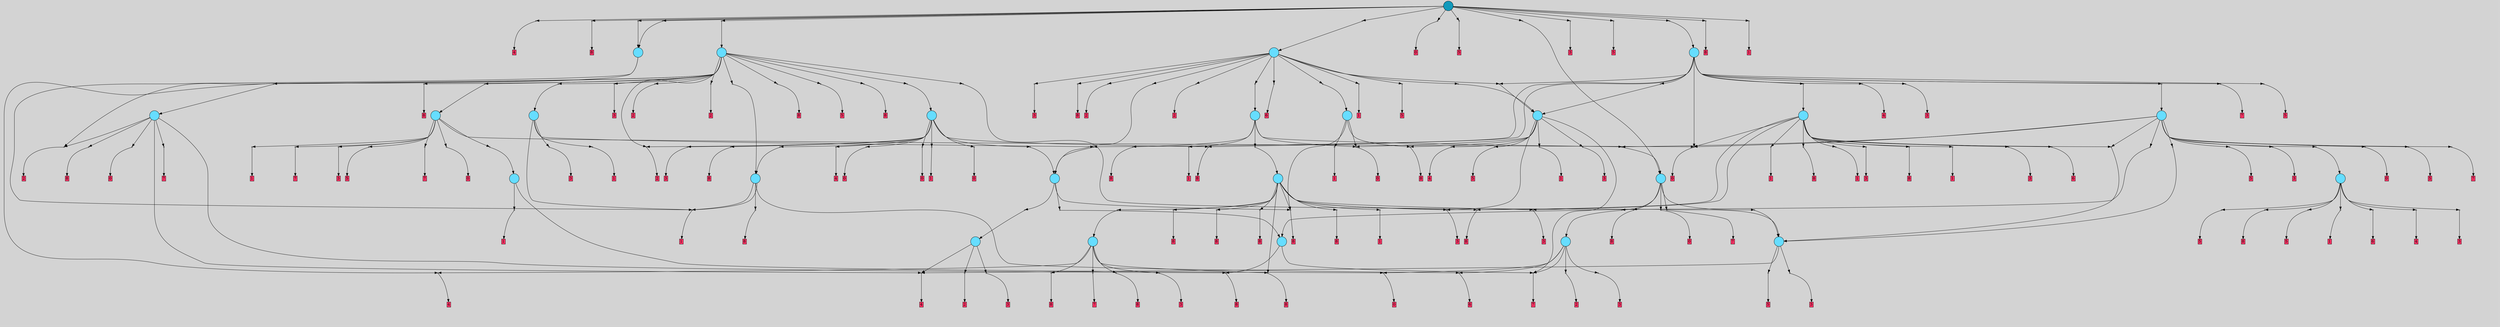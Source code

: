 // File exported with GEGELATI v1.3.1
// On the 2024-04-13 11:03:10
// With the File::TPGGraphDotExporter
digraph{
	graph[pad = "0.212, 0.055" bgcolor = lightgray]
	node[shape=circle style = filled label = ""]
		T0 [fillcolor="#66ddff"]
		T1 [fillcolor="#66ddff"]
		T2 [fillcolor="#66ddff"]
		T3 [fillcolor="#66ddff"]
		T7 [fillcolor="#66ddff"]
		T110 [fillcolor="#66ddff"]
		T132 [fillcolor="#66ddff"]
		T195 [fillcolor="#66ddff"]
		T266 [fillcolor="#66ddff"]
		T307 [fillcolor="#66ddff"]
		T418 [fillcolor="#66ddff"]
		T585 [fillcolor="#66ddff"]
		T698 [fillcolor="#66ddff"]
		T859 [fillcolor="#66ddff"]
		T874 [fillcolor="#66ddff"]
		T879 [fillcolor="#66ddff"]
		T1093 [fillcolor="#66ddff"]
		T1104 [fillcolor="#66ddff"]
		T1190 [fillcolor="#66ddff"]
		T1414 [fillcolor="#66ddff"]
		T1466 [fillcolor="#66ddff"]
		T1867 [fillcolor="#66ddff"]
		T2031 [fillcolor="#66ddff"]
		T2369 [fillcolor="#66ddff"]
		T2447 [fillcolor="#1199bb"]
		P38162 [fillcolor="#cccccc" shape=point] //
		I38162 [shape=box style=invis label="2|5&4|2#1|6&#92;n6|3&2|4#1|2&#92;n3|7&4|7#1|0&#92;n2|4&3|7#2|7&#92;n1|0&2|2#1|5&#92;n1|5&4|2#1|1&#92;n2|0&3|3#0|1&#92;n0|4&4|3#2|1&#92;n2|3&0|7#4|3&#92;n6|5&3|1#3|5&#92;n"]
		P38162 -> I38162[style=invis]
		A27004 [fillcolor="#ff3366" shape=box margin=0.03 width=0 height=0 label="0"]
		T0 -> P38162 -> A27004
		P38163 [fillcolor="#cccccc" shape=point] //
		I38163 [shape=box style=invis label="3|5&1|7#1|0&#92;n0|0&2|5#2|6&#92;n"]
		P38163 -> I38163[style=invis]
		A27005 [fillcolor="#ff3366" shape=box margin=0.03 width=0 height=0 label="1"]
		T0 -> P38163 -> A27005
		P38164 [fillcolor="#cccccc" shape=point] //
		I38164 [shape=box style=invis label="2|4&2|3#4|0&#92;n3|4&3|7#3|3&#92;n1|3&3|6#2|3&#92;n3|3&1|0#3|0&#92;n1|5&2|3#4|5&#92;n5|3&3|1#4|7&#92;n0|6&0|0#4|5&#92;n"]
		P38164 -> I38164[style=invis]
		A27006 [fillcolor="#ff3366" shape=box margin=0.03 width=0 height=0 label="1"]
		T1 -> P38164 -> A27006
		P38165 [fillcolor="#cccccc" shape=point] //
		I38165 [shape=box style=invis label="3|4&2|4#1|7&#92;n1|3&1|3#4|7&#92;n"]
		P38165 -> I38165[style=invis]
		A27007 [fillcolor="#ff3366" shape=box margin=0.03 width=0 height=0 label="2"]
		T1 -> P38165 -> A27007
		P38166 [fillcolor="#cccccc" shape=point] //
		I38166 [shape=box style=invis label="2|4&0|1#1|7&#92;n1|0&2|2#1|3&#92;n6|0&2|0#4|1&#92;n1|2&4|0#2|0&#92;n5|7&2|0#1|7&#92;n6|2&2|1#3|0&#92;n4|0&3|6#1|6&#92;n0|0&2|3#0|4&#92;n"]
		P38166 -> I38166[style=invis]
		A27008 [fillcolor="#ff3366" shape=box margin=0.03 width=0 height=0 label="2"]
		T2 -> P38166 -> A27008
		P38167 [fillcolor="#cccccc" shape=point] //
		I38167 [shape=box style=invis label="2|3&2|2#4|6&#92;n6|0&2|3#4|0&#92;n"]
		P38167 -> I38167[style=invis]
		A27009 [fillcolor="#ff3366" shape=box margin=0.03 width=0 height=0 label="3"]
		T2 -> P38167 -> A27009
		P38168 [fillcolor="#cccccc" shape=point] //
		I38168 [shape=box style=invis label="6|7&2|4#2|1&#92;n4|3&1|1#1|5&#92;n5|6&3|3#0|4&#92;n5|7&4|6#4|6&#92;n0|7&0|7#3|5&#92;n"]
		P38168 -> I38168[style=invis]
		A27010 [fillcolor="#ff3366" shape=box margin=0.03 width=0 height=0 label="3"]
		T3 -> P38168 -> A27010
		P38169 [fillcolor="#cccccc" shape=point] //
		I38169 [shape=box style=invis label="3|5&2|5#2|1&#92;n5|6&4|1#0|3&#92;n"]
		P38169 -> I38169[style=invis]
		A27011 [fillcolor="#ff3366" shape=box margin=0.03 width=0 height=0 label="4"]
		T3 -> P38169 -> A27011
		P38170 [fillcolor="#cccccc" shape=point] //
		I38170 [shape=box style=invis label="6|3&3|1#4|6&#92;n0|5&1|6#3|5&#92;n0|5&0|3#3|4&#92;n2|1&2|2#1|6&#92;n0|0&1|1#2|0&#92;n3|3&1|1#2|7&#92;n"]
		P38170 -> I38170[style=invis]
		A27012 [fillcolor="#ff3366" shape=box margin=0.03 width=0 height=0 label="7"]
		T7 -> P38170 -> A27012
		P38171 [fillcolor="#cccccc" shape=point] //
		I38171 [shape=box style=invis label="5|0&0|4#3|6&#92;n1|4&1|3#2|6&#92;n5|6&2|0#0|4&#92;n1|6&1|2#1|1&#92;n6|3&3|7#3|1&#92;n4|4&3|0#0|1&#92;n5|1&1|6#3|7&#92;n6|4&4|2#3|2&#92;n4|5&1|1#4|6&#92;n"]
		P38171 -> I38171[style=invis]
		A27013 [fillcolor="#ff3366" shape=box margin=0.03 width=0 height=0 label="8"]
		T7 -> P38171 -> A27013
		T2 -> P38169
		P38172 [fillcolor="#cccccc" shape=point] //
		I38172 [shape=box style=invis label="5|2&4|4#3|1&#92;n4|3&1|5#1|6&#92;n6|2&1|1#3|7&#92;n4|5&3|1#0|1&#92;n2|5&2|6#3|5&#92;n"]
		P38172 -> I38172[style=invis]
		A27014 [fillcolor="#ff3366" shape=box margin=0.03 width=0 height=0 label="5"]
		T3 -> P38172 -> A27014
		P38173 [fillcolor="#cccccc" shape=point] //
		I38173 [shape=box style=invis label="6|6&4|7#0|1&#92;n1|5&2|5#1|0&#92;n1|1&3|4#1|6&#92;n6|3&1|3#0|6&#92;n"]
		P38173 -> I38173[style=invis]
		A27015 [fillcolor="#ff3366" shape=box margin=0.03 width=0 height=0 label="6"]
		T110 -> P38173 -> A27015
		T110 -> P38164
		P38174 [fillcolor="#cccccc" shape=point] //
		I38174 [shape=box style=invis label="5|0&0|4#3|6&#92;n1|4&1|3#2|6&#92;n1|6&1|2#1|1&#92;n5|6&2|0#0|4&#92;n6|3&3|7#3|1&#92;n4|4&3|0#0|1&#92;n1|1&1|6#3|7&#92;n6|4&4|2#3|2&#92;n6|1&3|2#2|6&#92;n4|5&1|1#4|6&#92;n"]
		P38174 -> I38174[style=invis]
		A27016 [fillcolor="#ff3366" shape=box margin=0.03 width=0 height=0 label="8"]
		T110 -> P38174 -> A27016
		T110 -> P38164
		P38175 [fillcolor="#cccccc" shape=point] //
		I38175 [shape=box style=invis label="3|5&2|2#4|3&#92;n0|4&3|7#0|7&#92;n3|0&3|5#4|5&#92;n2|2&0|6#4|5&#92;n0|1&1|6#3|0&#92;n1|5&4|3#1|2&#92;n"]
		P38175 -> I38175[style=invis]
		A27017 [fillcolor="#ff3366" shape=box margin=0.03 width=0 height=0 label="8"]
		T132 -> P38175 -> A27017
		P38176 [fillcolor="#cccccc" shape=point] //
		I38176 [shape=box style=invis label="2|7&2|1#4|6&#92;n3|6&2|7#2|1&#92;n2|0&0|0#3|0&#92;n0|6&1|2#4|2&#92;n1|1&1|6#2|1&#92;n5|1&1|5#4|4&#92;n"]
		P38176 -> I38176[style=invis]
		A27018 [fillcolor="#ff3366" shape=box margin=0.03 width=0 height=0 label="0"]
		T132 -> P38176 -> A27018
		P38177 [fillcolor="#cccccc" shape=point] //
		I38177 [shape=box style=invis label="6|2&2|0#3|7&#92;n2|4&2|3#0|6&#92;n4|7&0|5#1|4&#92;n4|5&3|4#0|5&#92;n3|1&3|7#0|3&#92;n6|2&3|2#0|2&#92;n2|4&0|3#1|3&#92;n1|2&2|2#0|4&#92;n6|3&0|1#0|6&#92;n4|7&2|3#3|7&#92;n"]
		P38177 -> I38177[style=invis]
		A27019 [fillcolor="#ff3366" shape=box margin=0.03 width=0 height=0 label="7"]
		T132 -> P38177 -> A27019
		T132 -> P38169
		T132 -> P38165
		T132 -> P38171
		T195 -> P38173
		T195 -> P38162
		P38178 [fillcolor="#cccccc" shape=point] //
		I38178 [shape=box style=invis label="1|7&2|4#2|1&#92;n3|6&4|2#4|6&#92;n6|3&3|5#3|0&#92;n4|7&3|6#4|3&#92;n4|0&1|4#2|1&#92;n3|3&0|5#4|5&#92;n2|6&4|3#4|3&#92;n"]
		P38178 -> I38178[style=invis]
		A27020 [fillcolor="#ff3366" shape=box margin=0.03 width=0 height=0 label="3"]
		T195 -> P38178 -> A27020
		P38179 [fillcolor="#cccccc" shape=point] //
		I38179 [shape=box style=invis label="5|7&2|0#1|7&#92;n1|0&2|2#1|3&#92;n6|0&2|0#4|1&#92;n1|2&4|0#2|0&#92;n2|4&0|1#1|7&#92;n0|2&2|1#3|0&#92;n0|0&2|3#0|4&#92;n"]
		P38179 -> I38179[style=invis]
		A27021 [fillcolor="#ff3366" shape=box margin=0.03 width=0 height=0 label="2"]
		T195 -> P38179 -> A27021
		T195 -> P38170
		P38180 [fillcolor="#cccccc" shape=point] //
		I38180 [shape=box style=invis label="4|4&2|4#3|4&#92;n1|2&2|7#2|6&#92;n0|5&1|3#3|4&#92;n6|2&2|2#3|3&#92;n4|4&3|2#4|6&#92;n4|5&0|2#4|1&#92;n5|0&4|2#1|4&#92;n2|7&2|5#1|6&#92;n"]
		P38180 -> I38180[style=invis]
		A27022 [fillcolor="#ff3366" shape=box margin=0.03 width=0 height=0 label="7"]
		T266 -> P38180 -> A27022
		P38181 [fillcolor="#cccccc" shape=point] //
		I38181 [shape=box style=invis label="4|5&1|1#4|6&#92;n1|4&1|3#0|6&#92;n5|6&2|0#0|4&#92;n4|1&1|4#0|7&#92;n5|0&0|4#3|6&#92;n6|3&3|7#3|1&#92;n4|4&3|0#0|1&#92;n5|1&4|6#3|7&#92;n6|4&4|2#3|2&#92;n1|6&1|2#1|1&#92;n"]
		P38181 -> I38181[style=invis]
		A27023 [fillcolor="#ff3366" shape=box margin=0.03 width=0 height=0 label="8"]
		T266 -> P38181 -> A27023
		P38182 [fillcolor="#cccccc" shape=point] //
		I38182 [shape=box style=invis label="5|3&2|7#1|4&#92;n1|3&1|3#4|1&#92;n3|6&4|4#4|6&#92;n5|5&3|0#2|4&#92;n3|3&3|0#4|7&#92;n"]
		P38182 -> I38182[style=invis]
		A27024 [fillcolor="#ff3366" shape=box margin=0.03 width=0 height=0 label="4"]
		T266 -> P38182 -> A27024
		P38183 [fillcolor="#cccccc" shape=point] //
		I38183 [shape=box style=invis label="6|7&2|4#2|1&#92;n0|7&0|7#3|5&#92;n4|3&1|1#1|5&#92;n5|7&4|6#4|6&#92;n5|0&3|4#0|2&#92;n5|1&2|7#1|3&#92;n"]
		P38183 -> I38183[style=invis]
		A27025 [fillcolor="#ff3366" shape=box margin=0.03 width=0 height=0 label="3"]
		T266 -> P38183 -> A27025
		P38184 [fillcolor="#cccccc" shape=point] //
		I38184 [shape=box style=invis label="5|0&0|4#3|6&#92;n1|4&1|3#2|6&#92;n1|0&2|4#0|4&#92;n1|6&1|0#1|1&#92;n6|3&3|7#3|1&#92;n4|4&3|0#0|1&#92;n5|6&2|0#0|4&#92;n5|1&1|6#3|7&#92;n6|4&4|2#3|2&#92;n4|5&1|1#4|6&#92;n"]
		P38184 -> I38184[style=invis]
		A27026 [fillcolor="#ff3366" shape=box margin=0.03 width=0 height=0 label="8"]
		T266 -> P38184 -> A27026
		P38185 [fillcolor="#cccccc" shape=point] //
		I38185 [shape=box style=invis label="6|3&3|7#3|1&#92;n1|4&1|3#2|6&#92;n5|6&2|0#0|4&#92;n1|6&1|2#1|3&#92;n5|0&0|4#3|6&#92;n4|4&3|0#0|1&#92;n5|1&1|6#3|7&#92;n6|4&4|2#3|2&#92;n4|5&1|1#4|6&#92;n"]
		P38185 -> I38185[style=invis]
		A27027 [fillcolor="#ff3366" shape=box margin=0.03 width=0 height=0 label="8"]
		T266 -> P38185 -> A27027
		P38186 [fillcolor="#cccccc" shape=point] //
		I38186 [shape=box style=invis label="3|5&2|1#4|3&#92;n0|4&3|7#0|7&#92;n0|1&4|3#4|2&#92;n3|0&3|5#4|5&#92;n0|1&1|6#3|0&#92;n2|2&0|6#4|5&#92;n1|5&4|3#1|2&#92;n"]
		P38186 -> I38186[style=invis]
		A27028 [fillcolor="#ff3366" shape=box margin=0.03 width=0 height=0 label="8"]
		T307 -> P38186 -> A27028
		P38187 [fillcolor="#cccccc" shape=point] //
		I38187 [shape=box style=invis label="0|6&1|2#4|3&#92;n3|6&2|7#2|1&#92;n2|0&0|0#3|0&#92;n2|7&2|1#4|6&#92;n1|1&1|6#2|1&#92;n"]
		P38187 -> I38187[style=invis]
		T307 -> P38187 -> T7
		P38188 [fillcolor="#cccccc" shape=point] //
		I38188 [shape=box style=invis label="6|3&2|4#3|0&#92;n4|2&2|7#2|1&#92;n4|3&4|6#0|1&#92;n4|4&2|3#3|2&#92;n5|0&4|5#3|7&#92;n3|2&2|2#1|4&#92;n3|7&4|1#4|2&#92;n6|6&0|4#3|4&#92;n"]
		P38188 -> I38188[style=invis]
		T307 -> P38188 -> T2
		P38189 [fillcolor="#cccccc" shape=point] //
		I38189 [shape=box style=invis label="3|6&1|6#4|4&#92;n3|5&0|3#1|1&#92;n4|1&3|4#1|4&#92;n6|4&2|5#3|6&#92;n6|7&1|6#4|6&#92;n0|1&4|4#4|0&#92;n0|0&3|1#4|7&#92;n3|4&0|4#2|5&#92;n5|5&2|7#3|7&#92;n"]
		P38189 -> I38189[style=invis]
		A27029 [fillcolor="#ff3366" shape=box margin=0.03 width=0 height=0 label="3"]
		T418 -> P38189 -> A27029
		P38190 [fillcolor="#cccccc" shape=point] //
		I38190 [shape=box style=invis label="5|7&2|1#0|7&#92;n2|0&2|1#1|5&#92;n"]
		P38190 -> I38190[style=invis]
		T418 -> P38190 -> T307
		T418 -> P38164
		P38191 [fillcolor="#cccccc" shape=point] //
		I38191 [shape=box style=invis label="3|7&1|2#0|4&#92;n0|6&0|4#0|0&#92;n0|3&4|5#4|2&#92;n6|7&0|5#1|7&#92;n1|0&1|6#1|3&#92;n0|2&1|6#3|3&#92;n4|5&4|7#4|6&#92;n4|2&3|2#4|4&#92;n"]
		P38191 -> I38191[style=invis]
		A27030 [fillcolor="#ff3366" shape=box margin=0.03 width=0 height=0 label="1"]
		T418 -> P38191 -> A27030
		P38192 [fillcolor="#cccccc" shape=point] //
		I38192 [shape=box style=invis label="0|0&1|2#4|2&#92;n2|5&4|5#1|3&#92;n2|0&0|0#3|0&#92;n3|6&2|7#2|1&#92;n3|5&2|5#3|3&#92;n2|7&2|1#4|6&#92;n1|1&2|6#1|1&#92;n5|1&1|5#4|4&#92;n"]
		P38192 -> I38192[style=invis]
		A27031 [fillcolor="#ff3366" shape=box margin=0.03 width=0 height=0 label="0"]
		T585 -> P38192 -> A27031
		T585 -> P38186
		P38193 [fillcolor="#cccccc" shape=point] //
		I38193 [shape=box style=invis label="2|4&2|3#4|0&#92;n6|7&2|4#4|1&#92;n3|4&3|7#3|3&#92;n1|1&3|6#2|3&#92;n1|5&2|3#4|5&#92;n3|3&1|0#3|0&#92;n5|3&3|1#4|7&#92;n0|6&0|0#4|5&#92;n"]
		P38193 -> I38193[style=invis]
		A27032 [fillcolor="#ff3366" shape=box margin=0.03 width=0 height=0 label="1"]
		T585 -> P38193 -> A27032
		P38194 [fillcolor="#cccccc" shape=point] //
		I38194 [shape=box style=invis label="1|2&2|3#2|6&#92;n1|2&3|4#0|4&#92;n6|3&1|7#0|1&#92;n0|4&1|2#2|7&#92;n6|0&0|7#3|5&#92;n6|3&3|3#2|1&#92;n2|6&3|5#0|6&#92;n6|3&1|2#2|7&#92;n"]
		P38194 -> I38194[style=invis]
		A27033 [fillcolor="#ff3366" shape=box margin=0.03 width=0 height=0 label="8"]
		T585 -> P38194 -> A27033
		T698 -> P38192
		T698 -> P38194
		P38195 [fillcolor="#cccccc" shape=point] //
		I38195 [shape=box style=invis label="0|2&2|1#0|0&#92;n1|0&4|5#4|1&#92;n"]
		P38195 -> I38195[style=invis]
		A27034 [fillcolor="#ff3366" shape=box margin=0.03 width=0 height=0 label="4"]
		T698 -> P38195 -> A27034
		P38196 [fillcolor="#cccccc" shape=point] //
		I38196 [shape=box style=invis label="1|5&3|1#0|1&#92;n5|2&4|4#2|1&#92;n5|0&4|4#4|4&#92;n3|2&2|6#3|2&#92;n6|2&1|1#3|7&#92;n"]
		P38196 -> I38196[style=invis]
		A27035 [fillcolor="#ff3366" shape=box margin=0.03 width=0 height=0 label="5"]
		T698 -> P38196 -> A27035
		T698 -> P38170
		P38197 [fillcolor="#cccccc" shape=point] //
		I38197 [shape=box style=invis label="2|3&2|2#4|6&#92;n6|0&3|5#1|4&#92;n"]
		P38197 -> I38197[style=invis]
		A27036 [fillcolor="#ff3366" shape=box margin=0.03 width=0 height=0 label="3"]
		T698 -> P38197 -> A27036
		P38198 [fillcolor="#cccccc" shape=point] //
		I38198 [shape=box style=invis label="4|0&2|5#3|2&#92;n5|3&3|1#4|7&#92;n1|5&2|3#4|5&#92;n1|3&3|6#2|3&#92;n3|3&4|0#3|0&#92;n3|4&3|7#3|3&#92;n2|4&1|3#4|0&#92;n0|6&0|0#4|5&#92;n"]
		P38198 -> I38198[style=invis]
		A27037 [fillcolor="#ff3366" shape=box margin=0.03 width=0 height=0 label="1"]
		T698 -> P38198 -> A27037
		P38199 [fillcolor="#cccccc" shape=point] //
		I38199 [shape=box style=invis label="6|1&2|3#3|0&#92;n3|0&3|2#4|6&#92;n2|3&2|5#4|6&#92;n"]
		P38199 -> I38199[style=invis]
		A27038 [fillcolor="#ff3366" shape=box margin=0.03 width=0 height=0 label="3"]
		T698 -> P38199 -> A27038
		P38200 [fillcolor="#cccccc" shape=point] //
		I38200 [shape=box style=invis label="3|5&2|1#4|3&#92;n0|0&1|2#2|3&#92;n0|1&4|3#4|2&#92;n2|0&3|5#2|5&#92;n0|3&0|4#3|3&#92;n3|2&0|6#4|5&#92;n1|5&4|3#1|2&#92;n"]
		P38200 -> I38200[style=invis]
		T859 -> P38200 -> T3
		P38201 [fillcolor="#cccccc" shape=point] //
		I38201 [shape=box style=invis label="1|0&4|2#3|6&#92;n1|6&2|1#4|0&#92;n0|1&4|3#4|0&#92;n4|1&3|7#0|7&#92;n0|3&4|6#3|0&#92;n1|3&3|2#1|2&#92;n1|2&2|1#0|3&#92;n5|5&0|3#3|2&#92;n"]
		P38201 -> I38201[style=invis]
		A27039 [fillcolor="#ff3366" shape=box margin=0.03 width=0 height=0 label="8"]
		T859 -> P38201 -> A27039
		P38202 [fillcolor="#cccccc" shape=point] //
		I38202 [shape=box style=invis label="4|6&1|1#2|6&#92;n1|0&2|3#2|7&#92;n0|1&2|3#4|0&#92;n"]
		P38202 -> I38202[style=invis]
		T859 -> P38202 -> T195
		P38203 [fillcolor="#cccccc" shape=point] //
		I38203 [shape=box style=invis label="2|5&4|2#1|6&#92;n6|3&2|0#1|2&#92;n2|0&3|3#0|1&#92;n1|4&3|7#2|7&#92;n1|0&2|2#1|5&#92;n1|5&4|2#1|1&#92;n3|7&4|7#1|0&#92;n0|4&4|3#2|1&#92;n6|5&3|1#3|5&#92;n2|3&0|7#4|3&#92;n"]
		P38203 -> I38203[style=invis]
		A27040 [fillcolor="#ff3366" shape=box margin=0.03 width=0 height=0 label="0"]
		T859 -> P38203 -> A27040
		P38204 [fillcolor="#cccccc" shape=point] //
		I38204 [shape=box style=invis label="5|1&0|3#0|1&#92;n2|4&0|3#1|3&#92;n0|3&0|5#4|5&#92;n3|0&0|6#2|5&#92;n6|2&2|0#3|7&#92;n3|0&3|7#0|3&#92;n2|2&2|5#1|5&#92;n4|7&2|2#1|1&#92;n4|7&2|0#2|2&#92;n6|2&3|6#4|2&#92;n"]
		P38204 -> I38204[style=invis]
		A27041 [fillcolor="#ff3366" shape=box margin=0.03 width=0 height=0 label="7"]
		T859 -> P38204 -> A27041
		P38205 [fillcolor="#cccccc" shape=point] //
		I38205 [shape=box style=invis label="0|0&2|3#4|0&#92;n2|3&0|4#0|7&#92;n"]
		P38205 -> I38205[style=invis]
		A27042 [fillcolor="#ff3366" shape=box margin=0.03 width=0 height=0 label="3"]
		T874 -> P38205 -> A27042
		P38206 [fillcolor="#cccccc" shape=point] //
		I38206 [shape=box style=invis label="5|2&4|4#3|1&#92;n6|0&3|2#1|7&#92;n2|5&2|6#2|5&#92;n"]
		P38206 -> I38206[style=invis]
		A27043 [fillcolor="#ff3366" shape=box margin=0.03 width=0 height=0 label="5"]
		T874 -> P38206 -> A27043
		P38207 [fillcolor="#cccccc" shape=point] //
		I38207 [shape=box style=invis label="0|1&4|3#3|2&#92;n0|0&4|6#3|0&#92;n4|2&2|6#0|1&#92;n1|5&1|5#1|2&#92;n"]
		P38207 -> I38207[style=invis]
		A27044 [fillcolor="#ff3366" shape=box margin=0.03 width=0 height=0 label="8"]
		T874 -> P38207 -> A27044
		P38208 [fillcolor="#cccccc" shape=point] //
		I38208 [shape=box style=invis label="4|7&4|2#0|6&#92;n5|6&0|5#4|0&#92;n3|7&3|7#3|4&#92;n3|5&3|2#4|6&#92;n5|5&4|2#0|4&#92;n4|6&4|5#2|3&#92;n"]
		P38208 -> I38208[style=invis]
		A27045 [fillcolor="#ff3366" shape=box margin=0.03 width=0 height=0 label="5"]
		T874 -> P38208 -> A27045
		P38209 [fillcolor="#cccccc" shape=point] //
		I38209 [shape=box style=invis label="3|2&1|7#3|2&#92;n2|0&4|4#4|2&#92;n0|0&0|7#0|0&#92;n"]
		P38209 -> I38209[style=invis]
		A27046 [fillcolor="#ff3366" shape=box margin=0.03 width=0 height=0 label="1"]
		T874 -> P38209 -> A27046
		P38210 [fillcolor="#cccccc" shape=point] //
		I38210 [shape=box style=invis label="1|4&1|1#0|1&#92;n4|5&3|0#2|5&#92;n0|6&2|6#0|6&#92;n4|0&0|5#2|2&#92;n1|7&4|5#2|3&#92;n3|6&2|6#3|3&#92;n"]
		P38210 -> I38210[style=invis]
		A27047 [fillcolor="#ff3366" shape=box margin=0.03 width=0 height=0 label="6"]
		T874 -> P38210 -> A27047
		P38211 [fillcolor="#cccccc" shape=point] //
		I38211 [shape=box style=invis label="0|0&4|3#2|4&#92;n1|2&0|2#0|2&#92;n6|2&2|3#0|0&#92;n"]
		P38211 -> I38211[style=invis]
		A27048 [fillcolor="#ff3366" shape=box margin=0.03 width=0 height=0 label="4"]
		T874 -> P38211 -> A27048
		P38212 [fillcolor="#cccccc" shape=point] //
		I38212 [shape=box style=invis label="0|3&1|2#3|1&#92;n2|1&0|4#3|3&#92;n5|5&0|5#2|0&#92;n1|0&0|2#4|1&#92;n6|3&0|1#4|2&#92;n0|5&4|0#3|1&#92;n1|5&4|4#4|7&#92;n0|6&4|2#4|5&#92;n0|3&4|7#4|3&#92;n6|3&2|1#3|5&#92;n"]
		P38212 -> I38212[style=invis]
		A27049 [fillcolor="#ff3366" shape=box margin=0.03 width=0 height=0 label="8"]
		T879 -> P38212 -> A27049
		P38213 [fillcolor="#cccccc" shape=point] //
		I38213 [shape=box style=invis label="0|6&0|0#4|2&#92;n5|3&3|1#4|7&#92;n1|4&4|2#2|0&#92;n2|5&2|4#0|2&#92;n3|0&3|3#4|6&#92;n4|4&3|7#3|3&#92;n4|5&3|6#4|0&#92;n6|6&2|2#3|6&#92;n3|3&3|0#3|0&#92;n"]
		P38213 -> I38213[style=invis]
		A27050 [fillcolor="#ff3366" shape=box margin=0.03 width=0 height=0 label="1"]
		T879 -> P38213 -> A27050
		P38214 [fillcolor="#cccccc" shape=point] //
		I38214 [shape=box style=invis label="3|5&2|1#4|3&#92;n2|0&3|5#4|5&#92;n0|1&4|3#4|2&#92;n3|2&0|6#4|5&#92;n0|3&0|4#3|3&#92;n0|3&1|3#2|1&#92;n1|5&4|3#1|2&#92;n"]
		P38214 -> I38214[style=invis]
		T879 -> P38214 -> T266
		T879 -> P38186
		P38215 [fillcolor="#cccccc" shape=point] //
		I38215 [shape=box style=invis label="1|4&1|3#2|6&#92;n5|0&0|4#3|6&#92;n1|6&1|2#1|1&#92;n6|3&3|7#3|1&#92;n4|4&3|0#0|1&#92;n5|1&1|6#3|7&#92;n6|4&4|2#3|2&#92;n4|5&1|1#1|6&#92;n"]
		P38215 -> I38215[style=invis]
		A27051 [fillcolor="#ff3366" shape=box margin=0.03 width=0 height=0 label="8"]
		T879 -> P38215 -> A27051
		P38216 [fillcolor="#cccccc" shape=point] //
		I38216 [shape=box style=invis label="6|7&3|2#0|6&#92;n4|0&2|0#1|0&#92;n2|0&2|6#0|0&#92;n4|0&2|2#3|0&#92;n3|4&4|2#4|6&#92;n"]
		P38216 -> I38216[style=invis]
		A27052 [fillcolor="#ff3366" shape=box margin=0.03 width=0 height=0 label="3"]
		T879 -> P38216 -> A27052
		P38217 [fillcolor="#cccccc" shape=point] //
		I38217 [shape=box style=invis label="1|6&1|3#1|1&#92;n4|6&0|4#0|1&#92;n1|4&1|3#2|6&#92;n5|0&0|4#3|6&#92;n4|1&1|4#0|7&#92;n5|6&2|0#0|4&#92;n6|3&3|7#3|1&#92;n4|4&3|0#0|1&#92;n5|1&4|6#3|7&#92;n6|4&4|2#3|2&#92;n"]
		P38217 -> I38217[style=invis]
		A27053 [fillcolor="#ff3366" shape=box margin=0.03 width=0 height=0 label="8"]
		T879 -> P38217 -> A27053
		P38218 [fillcolor="#cccccc" shape=point] //
		I38218 [shape=box style=invis label="5|6&2|0#0|6&#92;n4|5&1|1#4|1&#92;n5|1&1|6#3|7&#92;n1|2&1|2#4|4&#92;n6|0&2|4#0|0&#92;n1|0&4|7#0|2&#92;n6|4&4|2#3|2&#92;n4|6&1|2#1|1&#92;n0|5&2|3#0|7&#92;n6|3&3|7#3|1&#92;n"]
		P38218 -> I38218[style=invis]
		A27054 [fillcolor="#ff3366" shape=box margin=0.03 width=0 height=0 label="8"]
		T879 -> P38218 -> A27054
		T879 -> P38184
		T879 -> P38197
		P38219 [fillcolor="#cccccc" shape=point] //
		I38219 [shape=box style=invis label="5|0&0|0#3|6&#92;n1|4&1|3#2|6&#92;n5|6&2|0#0|4&#92;n6|3&3|7#3|1&#92;n1|6&1|2#1|1&#92;n5|1&1|6#3|7&#92;n6|4&4|2#3|2&#92;n4|5&1|1#4|6&#92;n"]
		P38219 -> I38219[style=invis]
		A27055 [fillcolor="#ff3366" shape=box margin=0.03 width=0 height=0 label="8"]
		T879 -> P38219 -> A27055
		T1093 -> P38192
		P38220 [fillcolor="#cccccc" shape=point] //
		I38220 [shape=box style=invis label="1|7&4|5#2|1&#92;n0|0&0|5#2|2&#92;n3|6&2|6#3|3&#92;n1|4&1|1#0|1&#92;n0|0&2|5#4|0&#92;n"]
		P38220 -> I38220[style=invis]
		T1093 -> P38220 -> T859
		P38221 [fillcolor="#cccccc" shape=point] //
		I38221 [shape=box style=invis label="2|0&3|5#4|5&#92;n2|4&1|5#0|0&#92;n2|2&4|1#0|5&#92;n0|5&1|4#1|1&#92;n2|5&4|3#1|2&#92;n6|2&4|2#4|1&#92;n1|4&1|7#3|5&#92;n"]
		P38221 -> I38221[style=invis]
		A27056 [fillcolor="#ff3366" shape=box margin=0.03 width=0 height=0 label="8"]
		T1093 -> P38221 -> A27056
		P38222 [fillcolor="#cccccc" shape=point] //
		I38222 [shape=box style=invis label="2|0&4|6#3|5&#92;n5|1&0|3#4|1&#92;n6|5&4|6#1|1&#92;n"]
		P38222 -> I38222[style=invis]
		T1093 -> P38222 -> T879
		P38223 [fillcolor="#cccccc" shape=point] //
		I38223 [shape=box style=invis label="1|7&3|6#2|3&#92;n1|1&0|5#3|7&#92;n5|0&3|1#3|7&#92;n3|3&1|7#1|6&#92;n0|0&4|7#2|6&#92;n"]
		P38223 -> I38223[style=invis]
		A27057 [fillcolor="#ff3366" shape=box margin=0.03 width=0 height=0 label="1"]
		T1093 -> P38223 -> A27057
		P38224 [fillcolor="#cccccc" shape=point] //
		I38224 [shape=box style=invis label="2|0&2|1#2|5&#92;n"]
		P38224 -> I38224[style=invis]
		T1104 -> P38224 -> T307
		P38225 [fillcolor="#cccccc" shape=point] //
		I38225 [shape=box style=invis label="0|2&3|6#4|1&#92;n0|5&4|2#3|4&#92;n0|0&0|7#2|2&#92;n2|2&3|7#4|0&#92;n5|6&4|1#0|7&#92;n"]
		P38225 -> I38225[style=invis]
		A27058 [fillcolor="#ff3366" shape=box margin=0.03 width=0 height=0 label="2"]
		T1104 -> P38225 -> A27058
		P38226 [fillcolor="#cccccc" shape=point] //
		I38226 [shape=box style=invis label="4|3&4|1#1|1&#92;n4|1&1|7#4|1&#92;n0|4&1|0#3|3&#92;n0|3&3|3#2|7&#92;n2|3&2|7#0|5&#92;n2|0&4|3#3|2&#92;n"]
		P38226 -> I38226[style=invis]
		A27059 [fillcolor="#ff3366" shape=box margin=0.03 width=0 height=0 label="3"]
		T1104 -> P38226 -> A27059
		P38227 [fillcolor="#cccccc" shape=point] //
		I38227 [shape=box style=invis label="4|4&3|0#0|1&#92;n1|4&1|3#0|6&#92;n5|6&2|0#0|4&#92;n6|3&3|7#3|1&#92;n5|0&0|4#3|6&#92;n6|5&4|2#3|2&#92;n4|5&1|1#2|6&#92;n5|1&2|6#0|6&#92;n"]
		P38227 -> I38227[style=invis]
		A27060 [fillcolor="#ff3366" shape=box margin=0.03 width=0 height=0 label="8"]
		T1104 -> P38227 -> A27060
		P38228 [fillcolor="#cccccc" shape=point] //
		I38228 [shape=box style=invis label="0|0&2|1#4|2&#92;n2|1&4|2#0|3&#92;n4|0&3|4#1|0&#92;n"]
		P38228 -> I38228[style=invis]
		A27061 [fillcolor="#ff3366" shape=box margin=0.03 width=0 height=0 label="4"]
		T1104 -> P38228 -> A27061
		P38229 [fillcolor="#cccccc" shape=point] //
		I38229 [shape=box style=invis label="0|6&1|2#4|2&#92;n3|6&2|7#1|1&#92;n2|0&3|0#3|0&#92;n2|7&2|1#4|6&#92;n0|6&1|0#3|5&#92;n3|3&1|7#1|6&#92;n1|1&1|6#2|1&#92;n"]
		P38229 -> I38229[style=invis]
		A27062 [fillcolor="#ff3366" shape=box margin=0.03 width=0 height=0 label="0"]
		T1104 -> P38229 -> A27062
		P38230 [fillcolor="#cccccc" shape=point] //
		I38230 [shape=box style=invis label="6|3&3|3#1|7&#92;n1|4&2|7#4|4&#92;n0|0&1|6#0|6&#92;n"]
		P38230 -> I38230[style=invis]
		A27063 [fillcolor="#ff3366" shape=box margin=0.03 width=0 height=0 label="0"]
		T1104 -> P38230 -> A27063
		P38231 [fillcolor="#cccccc" shape=point] //
		I38231 [shape=box style=invis label="3|5&2|2#4|7&#92;n3|1&0|1#3|5&#92;n1|0&4|1#3|6&#92;n1|3&2|2#0|0&#92;n1|1&2|2#1|5&#92;n1|4&2|0#2|3&#92;n1|3&3|2#1|2&#92;n1|6&2|4#4|5&#92;n0|0&4|6#2|7&#92;n"]
		P38231 -> I38231[style=invis]
		A27064 [fillcolor="#ff3366" shape=box margin=0.03 width=0 height=0 label="8"]
		T1104 -> P38231 -> A27064
		P38232 [fillcolor="#cccccc" shape=point] //
		I38232 [shape=box style=invis label="5|1&1|3#1|2&#92;n1|7&3|6#2|3&#92;n5|0&3|1#3|7&#92;n0|5&4|7#2|6&#92;n1|1&0|5#2|7&#92;n"]
		P38232 -> I38232[style=invis]
		A27065 [fillcolor="#ff3366" shape=box margin=0.03 width=0 height=0 label="1"]
		T1104 -> P38232 -> A27065
		P38233 [fillcolor="#cccccc" shape=point] //
		I38233 [shape=box style=invis label="0|1&1|0#3|5&#92;n2|5&4|2#1|6&#92;n6|3&2|1#1|2&#92;n3|7&4|7#1|0&#92;n2|4&3|7#2|7&#92;n1|0&2|2#1|5&#92;n1|5&4|2#1|1&#92;n0|4&4|3#2|1&#92;n2|0&3|3#0|1&#92;n2|3&0|7#4|6&#92;n"]
		P38233 -> I38233[style=invis]
		A27066 [fillcolor="#ff3366" shape=box margin=0.03 width=0 height=0 label="0"]
		T1104 -> P38233 -> A27066
		P38234 [fillcolor="#cccccc" shape=point] //
		I38234 [shape=box style=invis label="1|0&4|2#3|6&#92;n3|0&3|3#3|7&#92;n1|6&2|1#4|0&#92;n0|1&4|3#4|0&#92;n0|3&3|6#3|0&#92;n2|1&3|7#0|7&#92;n3|5&2|1#4|3&#92;n1|3&3|1#1|2&#92;n"]
		P38234 -> I38234[style=invis]
		T1104 -> P38234 -> T110
		P38235 [fillcolor="#cccccc" shape=point] //
		I38235 [shape=box style=invis label="6|5&0|1#1|4&#92;n2|7&2|5#1|6&#92;n4|4&4|3#0|0&#92;n4|4&3|2#4|1&#92;n6|7&0|5#0|5&#92;n0|5&0|4#2|0&#92;n0|0&0|2#2|3&#92;n0|6&1|3#3|1&#92;n6|2&2|2#3|3&#92;n"]
		P38235 -> I38235[style=invis]
		A27067 [fillcolor="#ff3366" shape=box margin=0.03 width=0 height=0 label="7"]
		T1190 -> P38235 -> A27067
		P38236 [fillcolor="#cccccc" shape=point] //
		I38236 [shape=box style=invis label="4|3&0|1#1|5&#92;n5|7&4|6#4|6&#92;n0|4&1|0#3|3&#92;n0|3&2|7#0|5&#92;n2|0&4|3#3|2&#92;n"]
		P38236 -> I38236[style=invis]
		A27068 [fillcolor="#ff3366" shape=box margin=0.03 width=0 height=0 label="3"]
		T1190 -> P38236 -> A27068
		P38237 [fillcolor="#cccccc" shape=point] //
		I38237 [shape=box style=invis label="5|0&0|4#1|6&#92;n1|4&1|3#4|6&#92;n6|4&4|2#3|2&#92;n1|6&1|2#1|1&#92;n5|6&2|0#0|4&#92;n4|4&3|0#0|1&#92;n5|1&1|6#3|7&#92;n0|0&1|4#1|2&#92;n6|3&3|7#3|1&#92;n"]
		P38237 -> I38237[style=invis]
		T1190 -> P38237 -> T0
		P38238 [fillcolor="#cccccc" shape=point] //
		I38238 [shape=box style=invis label="6|3&1|4#0|0&#92;n3|2&2|1#2|6&#92;n5|0&4|4#2|7&#92;n0|6&2|5#2|7&#92;n5|0&1|6#0|7&#92;n"]
		P38238 -> I38238[style=invis]
		A27069 [fillcolor="#ff3366" shape=box margin=0.03 width=0 height=0 label="5"]
		T1190 -> P38238 -> A27069
		P38239 [fillcolor="#cccccc" shape=point] //
		I38239 [shape=box style=invis label="0|0&1|2#4|2&#92;n2|0&0|0#3|0&#92;n2|5&4|5#1|3&#92;n3|6&2|6#2|1&#92;n3|5&2|5#3|3&#92;n2|7&2|1#4|6&#92;n1|1&2|6#1|1&#92;n5|1&1|5#4|4&#92;n"]
		P38239 -> I38239[style=invis]
		A27070 [fillcolor="#ff3366" shape=box margin=0.03 width=0 height=0 label="0"]
		T1190 -> P38239 -> A27070
		P38240 [fillcolor="#cccccc" shape=point] //
		I38240 [shape=box style=invis label="3|1&1|7#4|7&#92;n6|6&3|2#1|2&#92;n5|0&4|7#4|6&#92;n"]
		P38240 -> I38240[style=invis]
		A27071 [fillcolor="#ff3366" shape=box margin=0.03 width=0 height=0 label="0"]
		T1190 -> P38240 -> A27071
		P38241 [fillcolor="#cccccc" shape=point] //
		I38241 [shape=box style=invis label="1|1&3|4#3|4&#92;n5|1&1|3#1|2&#92;n1|1&0|5#2|7&#92;n0|5&4|7#2|6&#92;n5|0&3|1#3|6&#92;n"]
		P38241 -> I38241[style=invis]
		A27072 [fillcolor="#ff3366" shape=box margin=0.03 width=0 height=0 label="1"]
		T1190 -> P38241 -> A27072
		P38242 [fillcolor="#cccccc" shape=point] //
		I38242 [shape=box style=invis label="6|3&3|1#4|6&#92;n0|0&1|1#2|0&#92;n0|5&0|3#3|4&#92;n1|7&3|1#1|4&#92;n0|5&1|2#3|5&#92;n3|3&1|1#2|7&#92;n"]
		P38242 -> I38242[style=invis]
		A27073 [fillcolor="#ff3366" shape=box margin=0.03 width=0 height=0 label="7"]
		T1190 -> P38242 -> A27073
		P38243 [fillcolor="#cccccc" shape=point] //
		I38243 [shape=box style=invis label="1|6&1|2#1|1&#92;n1|4&1|3#2|6&#92;n5|6&2|0#0|3&#92;n5|0&0|6#3|6&#92;n6|3&3|7#3|1&#92;n1|6&4|3#2|2&#92;n4|5&1|1#4|6&#92;n5|1&1|6#3|7&#92;n6|4&4|2#3|2&#92;n4|4&3|0#0|1&#92;n"]
		P38243 -> I38243[style=invis]
		A27074 [fillcolor="#ff3366" shape=box margin=0.03 width=0 height=0 label="8"]
		T1414 -> P38243 -> A27074
		P38244 [fillcolor="#cccccc" shape=point] //
		I38244 [shape=box style=invis label="5|4&0|5#0|3&#92;n0|0&4|4#4|3&#92;n1|3&1|1#2|3&#92;n0|2&0|0#0|5&#92;n0|2&1|7#3|1&#92;n4|0&0|0#1|3&#92;n3|7&4|7#3|1&#92;n0|2&2|4#4|0&#92;n"]
		P38244 -> I38244[style=invis]
		A27075 [fillcolor="#ff3366" shape=box margin=0.03 width=0 height=0 label="1"]
		T1414 -> P38244 -> A27075
		P38245 [fillcolor="#cccccc" shape=point] //
		I38245 [shape=box style=invis label="0|1&4|3#4|2&#92;n3|5&2|1#4|3&#92;n2|0&3|5#4|5&#92;n3|2&0|6#4|5&#92;n0|3&0|4#3|3&#92;n1|5&3|3#1|2&#92;n"]
		P38245 -> I38245[style=invis]
		T1414 -> P38245 -> T3
		P38246 [fillcolor="#cccccc" shape=point] //
		I38246 [shape=box style=invis label="2|0&2|6#0|0&#92;n6|1&4|0#3|2&#92;n3|6&0|2#4|3&#92;n4|0&2|2#4|0&#92;n"]
		P38246 -> I38246[style=invis]
		A27076 [fillcolor="#ff3366" shape=box margin=0.03 width=0 height=0 label="3"]
		T1414 -> P38246 -> A27076
		P38247 [fillcolor="#cccccc" shape=point] //
		I38247 [shape=box style=invis label="1|5&2|5#1|0&#92;n6|6&4|7#3|2&#92;n5|0&3|4#4|7&#92;n6|5&4|5#1|2&#92;n1|1&3|7#1|6&#92;n"]
		P38247 -> I38247[style=invis]
		A27077 [fillcolor="#ff3366" shape=box margin=0.03 width=0 height=0 label="6"]
		T1414 -> P38247 -> A27077
		P38248 [fillcolor="#cccccc" shape=point] //
		I38248 [shape=box style=invis label="6|2&2|5#2|1&#92;n1|5&2|3#4|5&#92;n5|3&3|6#0|7&#92;n1|5&3|6#3|0&#92;n5|6&4|5#4|1&#92;n3|4&3|7#1|3&#92;n4|0&2|1#2|0&#92;n3|2&1|0#3|5&#92;n"]
		P38248 -> I38248[style=invis]
		A27078 [fillcolor="#ff3366" shape=box margin=0.03 width=0 height=0 label="1"]
		T1414 -> P38248 -> A27078
		T1414 -> P38217
		T1414 -> P38216
		P38249 [fillcolor="#cccccc" shape=point] //
		I38249 [shape=box style=invis label="0|1&1|6#3|6&#92;n6|0&2|7#4|5&#92;n0|5&3|0#1|1&#92;n3|0&4|1#2|2&#92;n0|2&3|3#0|6&#92;n6|6&0|5#2|5&#92;n3|5&4|3#1|2&#92;n"]
		P38249 -> I38249[style=invis]
		A27079 [fillcolor="#ff3366" shape=box margin=0.03 width=0 height=0 label="8"]
		T1414 -> P38249 -> A27079
		P38250 [fillcolor="#cccccc" shape=point] //
		I38250 [shape=box style=invis label="0|6&0|0#4|5&#92;n3|4&3|7#3|3&#92;n5|0&4|5#0|6&#92;n3|4&1|0#3|0&#92;n3|6&1|5#2|1&#92;n2|4&2|3#4|0&#92;n1|3&3|6#2|3&#92;n"]
		P38250 -> I38250[style=invis]
		A27080 [fillcolor="#ff3366" shape=box margin=0.03 width=0 height=0 label="1"]
		T1414 -> P38250 -> A27080
		P38251 [fillcolor="#cccccc" shape=point] //
		I38251 [shape=box style=invis label="1|0&4|1#3|7&#92;n6|1&0|6#4|1&#92;n1|6&0|7#0|3&#92;n4|7&3|0#2|0&#92;n3|0&1|2#4|5&#92;n"]
		P38251 -> I38251[style=invis]
		A27081 [fillcolor="#ff3366" shape=box margin=0.03 width=0 height=0 label="3"]
		T1414 -> P38251 -> A27081
		T1414 -> P38239
		P38252 [fillcolor="#cccccc" shape=point] //
		I38252 [shape=box style=invis label="0|0&1|2#4|2&#92;n3|5&2|5#3|3&#92;n2|7&4|5#1|3&#92;n3|6&2|6#2|1&#92;n2|0&0|0#3|0&#92;n2|7&2|1#4|6&#92;n1|1&2|6#1|1&#92;n"]
		P38252 -> I38252[style=invis]
		A27082 [fillcolor="#ff3366" shape=box margin=0.03 width=0 height=0 label="0"]
		T1466 -> P38252 -> A27082
		P38253 [fillcolor="#cccccc" shape=point] //
		I38253 [shape=box style=invis label="1|3&0|5#4|0&#92;n1|5&3|1#3|1&#92;n5|0&4|4#4|0&#92;n3|3&3|0#4|2&#92;n6|2&1|1#3|7&#92;n"]
		P38253 -> I38253[style=invis]
		A27083 [fillcolor="#ff3366" shape=box margin=0.03 width=0 height=0 label="5"]
		T1466 -> P38253 -> A27083
		P38254 [fillcolor="#cccccc" shape=point] //
		I38254 [shape=box style=invis label="3|1&2|1#2|7&#92;n0|0&1|1#2|4&#92;n0|5&0|3#3|4&#92;n5|3&3|7#2|0&#92;n2|1&3|2#1|4&#92;n"]
		P38254 -> I38254[style=invis]
		A27084 [fillcolor="#ff3366" shape=box margin=0.03 width=0 height=0 label="7"]
		T1466 -> P38254 -> A27084
		P38255 [fillcolor="#cccccc" shape=point] //
		I38255 [shape=box style=invis label="5|2&4|4#3|1&#92;n6|2&4|4#3|7&#92;n2|5&2|6#2|7&#92;n6|0&3|2#1|6&#92;n"]
		P38255 -> I38255[style=invis]
		A27085 [fillcolor="#ff3366" shape=box margin=0.03 width=0 height=0 label="5"]
		T1466 -> P38255 -> A27085
		T1466 -> P38220
		P38256 [fillcolor="#cccccc" shape=point] //
		I38256 [shape=box style=invis label="4|1&2|6#0|1&#92;n2|6&2|3#2|1&#92;n6|6&4|0#2|5&#92;n0|0&4|5#4|6&#92;n"]
		P38256 -> I38256[style=invis]
		T1466 -> P38256 -> T3
		P38257 [fillcolor="#cccccc" shape=point] //
		I38257 [shape=box style=invis label="5|0&0|5#4|5&#92;n4|6&2|3#1|0&#92;n6|4&3|7#3|0&#92;n3|7&4|6#4|1&#92;n3|3&2|1#0|5&#92;n"]
		P38257 -> I38257[style=invis]
		T1466 -> P38257 -> T7
		T1466 -> P38245
		P38258 [fillcolor="#cccccc" shape=point] //
		I38258 [shape=box style=invis label="1|7&1|2#3|6&#92;n1|0&4|1#3|7&#92;n1|6&0|7#0|3&#92;n4|7&3|0#2|0&#92;n3|0&1|2#4|3&#92;n"]
		P38258 -> I38258[style=invis]
		A27086 [fillcolor="#ff3366" shape=box margin=0.03 width=0 height=0 label="3"]
		T1466 -> P38258 -> A27086
		P38259 [fillcolor="#cccccc" shape=point] //
		I38259 [shape=box style=invis label="3|5&2|1#0|3&#92;n2|0&3|5#4|5&#92;n3|2&0|6#4|5&#92;n1|5&3|3#1|2&#92;n0|3&0|4#3|3&#92;n"]
		P38259 -> I38259[style=invis]
		T1466 -> P38259 -> T874
		T1466 -> P38239
		P38260 [fillcolor="#cccccc" shape=point] //
		I38260 [shape=box style=invis label="1|5&2|5#4|6&#92;n3|0&4|2#0|1&#92;n1|3&2|7#3|6&#92;n"]
		P38260 -> I38260[style=invis]
		T1867 -> P38260 -> T1190
		P38261 [fillcolor="#cccccc" shape=point] //
		I38261 [shape=box style=invis label="1|3&1|6#0|7&#92;n6|2&0|4#4|3&#92;n4|3&4|0#1|0&#92;n5|3&3|6#4|6&#92;n3|0&2|4#1|7&#92;n6|3&2|1#1|1&#92;n1|6&1|3#0|6&#92;n"]
		P38261 -> I38261[style=invis]
		T1867 -> P38261 -> T418
		P38262 [fillcolor="#cccccc" shape=point] //
		I38262 [shape=box style=invis label="3|5&2|1#4|3&#92;n0|1&4|3#4|2&#92;n2|0&3|5#4|5&#92;n1|5&3|7#1|2&#92;n3|2&0|0#4|5&#92;n2|4&4|0#4|3&#92;n"]
		P38262 -> I38262[style=invis]
		T1867 -> P38262 -> T3
		P38263 [fillcolor="#cccccc" shape=point] //
		I38263 [shape=box style=invis label="5|7&0|5#3|6&#92;n5|5&4|1#1|3&#92;n3|3&1|1#3|0&#92;n6|2&0|5#4|2&#92;n4|6&1|6#1|3&#92;n0|0&2|7#1|4&#92;n1|5&4|0#4|3&#92;n3|4&1|1#4|7&#92;n5|4&4|0#3|3&#92;n6|1&4|2#3|2&#92;n"]
		P38263 -> I38263[style=invis]
		A27087 [fillcolor="#ff3366" shape=box margin=0.03 width=0 height=0 label="8"]
		T1867 -> P38263 -> A27087
		P38264 [fillcolor="#cccccc" shape=point] //
		I38264 [shape=box style=invis label="4|3&4|7#4|3&#92;n6|6&1|5#1|6&#92;n4|2&3|7#4|7&#92;n0|6&2|6#2|0&#92;n5|3&3|1#1|1&#92;n2|7&3|7#0|7&#92;n0|0&4|5#0|6&#92;n1|1&1|5#3|2&#92;n4|3&3|1#1|3&#92;n4|6&4|4#2|6&#92;n"]
		P38264 -> I38264[style=invis]
		T1867 -> P38264 -> T110
		P38265 [fillcolor="#cccccc" shape=point] //
		I38265 [shape=box style=invis label="3|4&2|4#3|7&#92;n"]
		P38265 -> I38265[style=invis]
		A27088 [fillcolor="#ff3366" shape=box margin=0.03 width=0 height=0 label="2"]
		T1867 -> P38265 -> A27088
		P38266 [fillcolor="#cccccc" shape=point] //
		I38266 [shape=box style=invis label="2|0&4|3#3|2&#92;n4|7&4|7#1|1&#92;n5|1&4|0#2|5&#92;n0|3&2|0#0|5&#92;n"]
		P38266 -> I38266[style=invis]
		A27089 [fillcolor="#ff3366" shape=box margin=0.03 width=0 height=0 label="3"]
		T1867 -> P38266 -> A27089
		T1867 -> P38182
		P38267 [fillcolor="#cccccc" shape=point] //
		I38267 [shape=box style=invis label="2|2&3|1#4|0&#92;n0|5&4|2#3|4&#92;n0|0&0|7#2|2&#92;n0|2&3|6#4|1&#92;n"]
		P38267 -> I38267[style=invis]
		A27090 [fillcolor="#ff3366" shape=box margin=0.03 width=0 height=0 label="2"]
		T1867 -> P38267 -> A27090
		P38268 [fillcolor="#cccccc" shape=point] //
		I38268 [shape=box style=invis label="1|4&3|5#2|0&#92;n0|0&2|6#4|5&#92;n5|6&2|7#1|3&#92;n0|1&2|1#1|4&#92;n3|3&1|5#4|6&#92;n0|5&1|2#4|0&#92;n0|2&2|1#4|4&#92;n"]
		P38268 -> I38268[style=invis]
		A27091 [fillcolor="#ff3366" shape=box margin=0.03 width=0 height=0 label="8"]
		T1867 -> P38268 -> A27091
		P38269 [fillcolor="#cccccc" shape=point] //
		I38269 [shape=box style=invis label="2|7&0|6#2|7&#92;n1|3&4|2#3|5&#92;n1|5&1|4#3|0&#92;n5|3&0|3#1|0&#92;n1|0&1|5#4|4&#92;n2|3&4|4#3|3&#92;n6|4&2|6#1|4&#92;n5|3&3|5#3|5&#92;n"]
		P38269 -> I38269[style=invis]
		T1867 -> P38269 -> T1104
		P38270 [fillcolor="#cccccc" shape=point] //
		I38270 [shape=box style=invis label="3|5&3|1#0|1&#92;n4|3&1|5#1|6&#92;n5|0&0|5#2|5&#92;n6|2&1|1#3|7&#92;n5|2&4|3#3|1&#92;n"]
		P38270 -> I38270[style=invis]
		A27092 [fillcolor="#ff3366" shape=box margin=0.03 width=0 height=0 label="5"]
		T1867 -> P38270 -> A27092
		T1867 -> P38225
		P38271 [fillcolor="#cccccc" shape=point] //
		I38271 [shape=box style=invis label="1|6&4|3#1|2&#92;n0|0&3|5#4|2&#92;n2|1&0|7#0|3&#92;n5|1&1|6#3|0&#92;n4|4&2|5#2|3&#92;n2|2&1|6#4|5&#92;n6|4&4|1#2|3&#92;n0|6&2|2#0|7&#92;n"]
		P38271 -> I38271[style=invis]
		A27093 [fillcolor="#ff3366" shape=box margin=0.03 width=0 height=0 label="8"]
		T1867 -> P38271 -> A27093
		P38272 [fillcolor="#cccccc" shape=point] //
		I38272 [shape=box style=invis label="1|0&2|0#2|4&#92;n3|3&3|0#4|4&#92;n1|3&1|2#4|1&#92;n"]
		P38272 -> I38272[style=invis]
		T1867 -> P38272 -> T132
		P38273 [fillcolor="#cccccc" shape=point] //
		I38273 [shape=box style=invis label="4|4&2|7#1|0&#92;n6|5&2|3#2|6&#92;n2|5&4|7#2|1&#92;n1|1&4|1#0|6&#92;n6|5&3|4#0|5&#92;n4|0&3|7#4|3&#92;n4|3&3|4#0|6&#92;n2|4&4|3#1|3&#92;n"]
		P38273 -> I38273[style=invis]
		T2031 -> P38273 -> T1414
		P38274 [fillcolor="#cccccc" shape=point] //
		I38274 [shape=box style=invis label="3|0&3|2#0|3&#92;n1|3&3|4#3|0&#92;n"]
		P38274 -> I38274[style=invis]
		T2031 -> P38274 -> T698
		P38275 [fillcolor="#cccccc" shape=point] //
		I38275 [shape=box style=invis label="2|0&1|2#2|3&#92;n1|1&4|7#2|2&#92;n4|1&0|1#0|5&#92;n4|5&4|0#3|1&#92;n6|3&0|1#2|3&#92;n"]
		P38275 -> I38275[style=invis]
		A27094 [fillcolor="#ff3366" shape=box margin=0.03 width=0 height=0 label="4"]
		T2031 -> P38275 -> A27094
		T2031 -> P38231
		T2031 -> P38190
		P38276 [fillcolor="#cccccc" shape=point] //
		I38276 [shape=box style=invis label="2|3&2|5#4|6&#92;n3|1&2|3#3|0&#92;n3|0&3|2#4|6&#92;n3|5&0|6#0|0&#92;n"]
		P38276 -> I38276[style=invis]
		A27095 [fillcolor="#ff3366" shape=box margin=0.03 width=0 height=0 label="3"]
		T2031 -> P38276 -> A27095
		P38277 [fillcolor="#cccccc" shape=point] //
		I38277 [shape=box style=invis label="2|1&2|2#1|4&#92;n3|1&2|1#2|7&#92;n5|3&3|7#2|0&#92;n0|5&0|3#3|4&#92;n1|4&4|3#1|2&#92;n"]
		P38277 -> I38277[style=invis]
		A27096 [fillcolor="#ff3366" shape=box margin=0.03 width=0 height=0 label="7"]
		T2031 -> P38277 -> A27096
		P38278 [fillcolor="#cccccc" shape=point] //
		I38278 [shape=box style=invis label="3|6&1|2#4|7&#92;n2|5&2|6#3|5&#92;n3|1&0|7#2|7&#92;n4|5&3|1#0|1&#92;n5|2&4|4#4|7&#92;n4|3&1|5#1|6&#92;n"]
		P38278 -> I38278[style=invis]
		A27097 [fillcolor="#ff3366" shape=box margin=0.03 width=0 height=0 label="5"]
		T2031 -> P38278 -> A27097
		P38279 [fillcolor="#cccccc" shape=point] //
		I38279 [shape=box style=invis label="0|3&1|2#3|1&#92;n2|1&0|4#3|3&#92;n5|5&0|5#2|0&#92;n6|3&0|1#4|2&#92;n1|0&0|2#4|1&#92;n0|5&4|7#3|1&#92;n1|5&4|4#4|7&#92;n0|6&4|2#4|5&#92;n0|3&4|7#4|3&#92;n6|3&2|1#3|5&#92;n"]
		P38279 -> I38279[style=invis]
		T2031 -> P38279 -> T1466
		P38280 [fillcolor="#cccccc" shape=point] //
		I38280 [shape=box style=invis label="3|0&3|2#4|3&#92;n5|3&2|6#4|6&#92;n"]
		P38280 -> I38280[style=invis]
		T2031 -> P38280 -> T698
		T2031 -> P38239
		P38281 [fillcolor="#cccccc" shape=point] //
		I38281 [shape=box style=invis label="4|0&3|1#3|1&#92;n6|6&2|0#4|1&#92;n1|6&4|4#3|6&#92;n1|6&4|0#4|6&#92;n3|4&3|0#4|1&#92;n2|0&4|7#1|4&#92;n4|0&1|6#1|6&#92;n"]
		P38281 -> I38281[style=invis]
		A27098 [fillcolor="#ff3366" shape=box margin=0.03 width=0 height=0 label="2"]
		T2369 -> P38281 -> A27098
		T2369 -> P38274
		P38282 [fillcolor="#cccccc" shape=point] //
		I38282 [shape=box style=invis label="5|7&2|1#0|4&#92;n2|3&3|0#2|7&#92;n2|2&1|2#0|1&#92;n3|5&4|5#2|7&#92;n2|0&2|1#1|5&#92;n"]
		P38282 -> I38282[style=invis]
		T2369 -> P38282 -> T307
		P38283 [fillcolor="#cccccc" shape=point] //
		I38283 [shape=box style=invis label="1|4&1|1#0|7&#92;n4|5&4|0#2|5&#92;n0|0&0|5#2|2&#92;n0|0&2|5#0|6&#92;n"]
		P38283 -> I38283[style=invis]
		A27099 [fillcolor="#ff3366" shape=box margin=0.03 width=0 height=0 label="6"]
		T2369 -> P38283 -> A27099
		P38284 [fillcolor="#cccccc" shape=point] //
		I38284 [shape=box style=invis label="2|5&4|6#0|3&#92;n1|2&1|2#2|4&#92;n5|3&4|5#3|1&#92;n6|4&3|7#0|4&#92;n4|0&0|0#2|2&#92;n2|0&0|0#3|3&#92;n3|7&2|4#1|3&#92;n"]
		P38284 -> I38284[style=invis]
		T2369 -> P38284 -> T585
		P38285 [fillcolor="#cccccc" shape=point] //
		I38285 [shape=box style=invis label="1|3&3|4#3|7&#92;n6|2&1|4#3|7&#92;n2|5&2|6#4|5&#92;n1|3&2|1#0|5&#92;n6|0&0|6#1|2&#92;n6|0&3|4#1|6&#92;n2|2&1|5#1|5&#92;n3|7&2|1#0|1&#92;n6|5&0|7#0|4&#92;n"]
		P38285 -> I38285[style=invis]
		T2369 -> P38285 -> T1093
		P38286 [fillcolor="#cccccc" shape=point] //
		I38286 [shape=box style=invis label="1|4&2|7#4|0&#92;n1|5&2|3#4|5&#92;n3|3&3|6#2|3&#92;n5|3&3|1#4|7&#92;n5|0&2|6#3|4&#92;n3|4&3|7#3|3&#92;n4|1&3|5#2|6&#92;n1|6&4|2#3|7&#92;n"]
		P38286 -> I38286[style=invis]
		A27100 [fillcolor="#ff3366" shape=box margin=0.03 width=0 height=0 label="1"]
		T2369 -> P38286 -> A27100
		P38287 [fillcolor="#cccccc" shape=point] //
		I38287 [shape=box style=invis label="5|0&0|4#3|6&#92;n5|1&1|6#3|7&#92;n1|0&2|4#0|4&#92;n1|6&1|0#1|1&#92;n6|3&3|7#3|1&#92;n4|4&3|0#0|1&#92;n5|6&2|0#0|4&#92;n1|4&1|3#2|6&#92;n6|4&4|2#3|1&#92;n4|5&1|1#4|6&#92;n"]
		P38287 -> I38287[style=invis]
		A27101 [fillcolor="#ff3366" shape=box margin=0.03 width=0 height=0 label="8"]
		T2369 -> P38287 -> A27101
		P38288 [fillcolor="#cccccc" shape=point] //
		I38288 [shape=box style=invis label="4|3&4|1#1|1&#92;n2|0&4|3#3|2&#92;n0|4&1|0#3|3&#92;n0|3&2|0#0|5&#92;n0|3&3|3#2|7&#92;n"]
		P38288 -> I38288[style=invis]
		A27102 [fillcolor="#ff3366" shape=box margin=0.03 width=0 height=0 label="3"]
		T2369 -> P38288 -> A27102
		P38289 [fillcolor="#cccccc" shape=point] //
		I38289 [shape=box style=invis label="5|2&4|4#3|1&#92;n6|0&3|2#1|6&#92;n2|5&2|6#2|7&#92;n6|2&1|4#3|7&#92;n"]
		P38289 -> I38289[style=invis]
		A27103 [fillcolor="#ff3366" shape=box margin=0.03 width=0 height=0 label="5"]
		T2369 -> P38289 -> A27103
		P38290 [fillcolor="#cccccc" shape=point] //
		I38290 [shape=box style=invis label="2|4&0|4#3|7&#92;n1|6&4|0#4|6&#92;n3|4&0|6#2|6&#92;n3|0&3|1#3|1&#92;n3|4&3|5#4|1&#92;n4|0&1|6#1|6&#92;n6|6&2|0#4|1&#92;n"]
		P38290 -> I38290[style=invis]
		A27104 [fillcolor="#ff3366" shape=box margin=0.03 width=0 height=0 label="2"]
		T2369 -> P38290 -> A27104
		P38291 [fillcolor="#cccccc" shape=point] //
		I38291 [shape=box style=invis label="6|4&2|5#0|4&#92;n3|0&3|2#0|0&#92;n"]
		P38291 -> I38291[style=invis]
		T2369 -> P38291 -> T698
		P38292 [fillcolor="#cccccc" shape=point] //
		I38292 [shape=box style=invis label="2|6&1|3#3|2&#92;n6|3&0|6#2|5&#92;n3|0&3|3#0|7&#92;n"]
		P38292 -> I38292[style=invis]
		A27105 [fillcolor="#ff3366" shape=box margin=0.03 width=0 height=0 label="4"]
		T2447 -> P38292 -> A27105
		P38293 [fillcolor="#cccccc" shape=point] //
		I38293 [shape=box style=invis label="4|3&0|3#3|4&#92;n5|5&1|1#4|5&#92;n3|4&3|7#2|7&#92;n6|3&3|5#4|6&#92;n0|0&1|5#2|0&#92;n2|4&2|2#1|6&#92;n2|6&1|4#0|5&#92;n1|6&0|4#4|0&#92;n"]
		P38293 -> I38293[style=invis]
		T2447 -> P38293 -> T1
		P38294 [fillcolor="#cccccc" shape=point] //
		I38294 [shape=box style=invis label="6|4&4|2#3|2&#92;n6|3&0|7#3|1&#92;n1|6&1|2#1|7&#92;n5|0&0|4#3|6&#92;n2|4&0|3#3|2&#92;n1|4&1|7#2|6&#92;n1|5&4|1#4|3&#92;n"]
		P38294 -> I38294[style=invis]
		A27106 [fillcolor="#ff3366" shape=box margin=0.03 width=0 height=0 label="8"]
		T2447 -> P38294 -> A27106
		P38295 [fillcolor="#cccccc" shape=point] //
		I38295 [shape=box style=invis label="2|7&2|5#4|6&#92;n2|7&0|3#2|4&#92;n1|1&1|6#2|1&#92;n3|3&1|7#1|6&#92;n4|0&3|6#3|5&#92;n0|6&1|4#2|2&#92;n"]
		P38295 -> I38295[style=invis]
		T2447 -> P38295 -> T1867
		P38296 [fillcolor="#cccccc" shape=point] //
		I38296 [shape=box style=invis label="1|3&1|2#2|5&#92;n0|5&2|2#4|7&#92;n2|2&1|0#4|4&#92;n3|1&4|3#3|5&#92;n3|4&0|0#1|0&#92;n0|7&2|4#3|3&#92;n5|5&3|5#2|2&#92;n2|2&3|2#1|5&#92;n0|0&4|6#1|3&#92;n4|6&3|3#4|2&#92;n"]
		P38296 -> I38296[style=invis]
		T2447 -> P38296 -> T2369
		P38297 [fillcolor="#cccccc" shape=point] //
		I38297 [shape=box style=invis label="5|1&1|4#4|4&#92;n2|5&2|5#1|3&#92;n3|5&2|6#3|3&#92;n2|1&3|6#0|5&#92;n3|6&2|7#2|1&#92;n4|3&0|3#2|1&#92;n5|0&3|7#1|5&#92;n0|0&1|1#4|2&#92;n2|2&1|2#0|7&#92;n"]
		P38297 -> I38297[style=invis]
		A27107 [fillcolor="#ff3366" shape=box margin=0.03 width=0 height=0 label="0"]
		T2447 -> P38297 -> A27107
		P38298 [fillcolor="#cccccc" shape=point] //
		I38298 [shape=box style=invis label="3|1&4|1#4|1&#92;n1|7&3|7#1|7&#92;n5|3&3|1#1|4&#92;n5|0&4|4#3|1&#92;n0|5&2|4#0|0&#92;n0|0&2|5#4|4&#92;n5|2&3|5#2|6&#92;n"]
		P38298 -> I38298[style=invis]
		A27108 [fillcolor="#ff3366" shape=box margin=0.03 width=0 height=0 label="5"]
		T2447 -> P38298 -> A27108
		P38299 [fillcolor="#cccccc" shape=point] //
		I38299 [shape=box style=invis label="2|5&2|6#2|7&#92;n6|1&4|4#3|7&#92;n5|2&4|4#3|2&#92;n6|0&3|2#3|6&#92;n"]
		P38299 -> I38299[style=invis]
		T2447 -> P38299 -> T1
		P38300 [fillcolor="#cccccc" shape=point] //
		I38300 [shape=box style=invis label="3|6&2|6#3|3&#92;n1|4&1|1#0|1&#92;n0|0&0|5#2|2&#92;n0|0&2|5#4|0&#92;n"]
		P38300 -> I38300[style=invis]
		T2447 -> P38300 -> T859
		P38301 [fillcolor="#cccccc" shape=point] //
		I38301 [shape=box style=invis label="4|1&0|5#1|0&#92;n4|3&0|4#0|2&#92;n2|3&2|3#1|6&#92;n4|0&2|3#4|0&#92;n"]
		P38301 -> I38301[style=invis]
		A27109 [fillcolor="#ff3366" shape=box margin=0.03 width=0 height=0 label="3"]
		T2447 -> P38301 -> A27109
		P38302 [fillcolor="#cccccc" shape=point] //
		I38302 [shape=box style=invis label="3|3&0|2#0|7&#92;n2|0&3|1#3|4&#92;n1|4&3|0#3|5&#92;n2|5&3|7#4|1&#92;n"]
		P38302 -> I38302[style=invis]
		A27110 [fillcolor="#ff3366" shape=box margin=0.03 width=0 height=0 label="5"]
		T2447 -> P38302 -> A27110
		P38303 [fillcolor="#cccccc" shape=point] //
		I38303 [shape=box style=invis label="0|0&2|1#4|5&#92;n"]
		P38303 -> I38303[style=invis]
		T2447 -> P38303 -> T2031
		P38304 [fillcolor="#cccccc" shape=point] //
		I38304 [shape=box style=invis label="6|1&0|4#4|0&#92;n1|5&4|3#1|2&#92;n0|7&2|1#1|6&#92;n0|4&3|3#4|7&#92;n5|5&1|7#0|4&#92;n3|2&3|0#4|5&#92;n2|2&3|3#4|5&#92;n6|0&0|1#0|3&#92;n"]
		P38304 -> I38304[style=invis]
		A27111 [fillcolor="#ff3366" shape=box margin=0.03 width=0 height=0 label="8"]
		T2447 -> P38304 -> A27111
		P38305 [fillcolor="#cccccc" shape=point] //
		I38305 [shape=box style=invis label="0|3&3|5#1|5&#92;n2|0&4|3#3|7&#92;n"]
		P38305 -> I38305[style=invis]
		A27112 [fillcolor="#ff3366" shape=box margin=0.03 width=0 height=0 label="1"]
		T2447 -> P38305 -> A27112
		{ rank= same T2447 }
}
